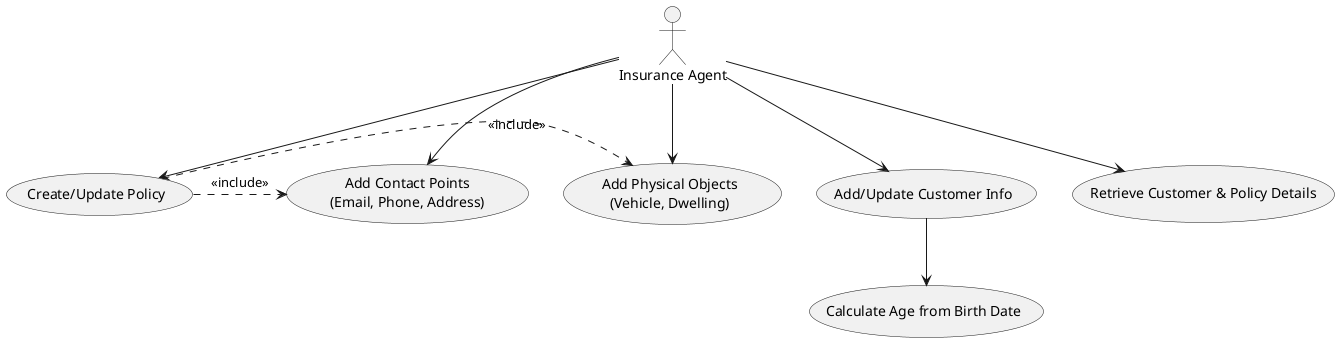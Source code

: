 @startuml
actor "Insurance Agent" as Agent

usecase "Add/Update Customer Info" as UC_Customer
usecase "Create/Update Policy" as UC_Policy
usecase "Add Contact Points\n(Email, Phone, Address)" as UC_Contact
usecase "Add Physical Objects\n(Vehicle, Dwelling)" as UC_Physical
usecase "Retrieve Customer & Policy Details" as UC_Retrieve
usecase "Calculate Age from Birth Date" as UC_CalcAge

Agent --> UC_Customer
Agent --> UC_Policy
Agent --> UC_Contact
Agent --> UC_Physical
Agent --> UC_Retrieve

UC_Customer --> UC_CalcAge

' Include relationships showing that adding/updating policies includes managing its details
UC_Policy .> UC_Contact : <<include>>
UC_Policy .> UC_Physical : <<include>>

@enduml